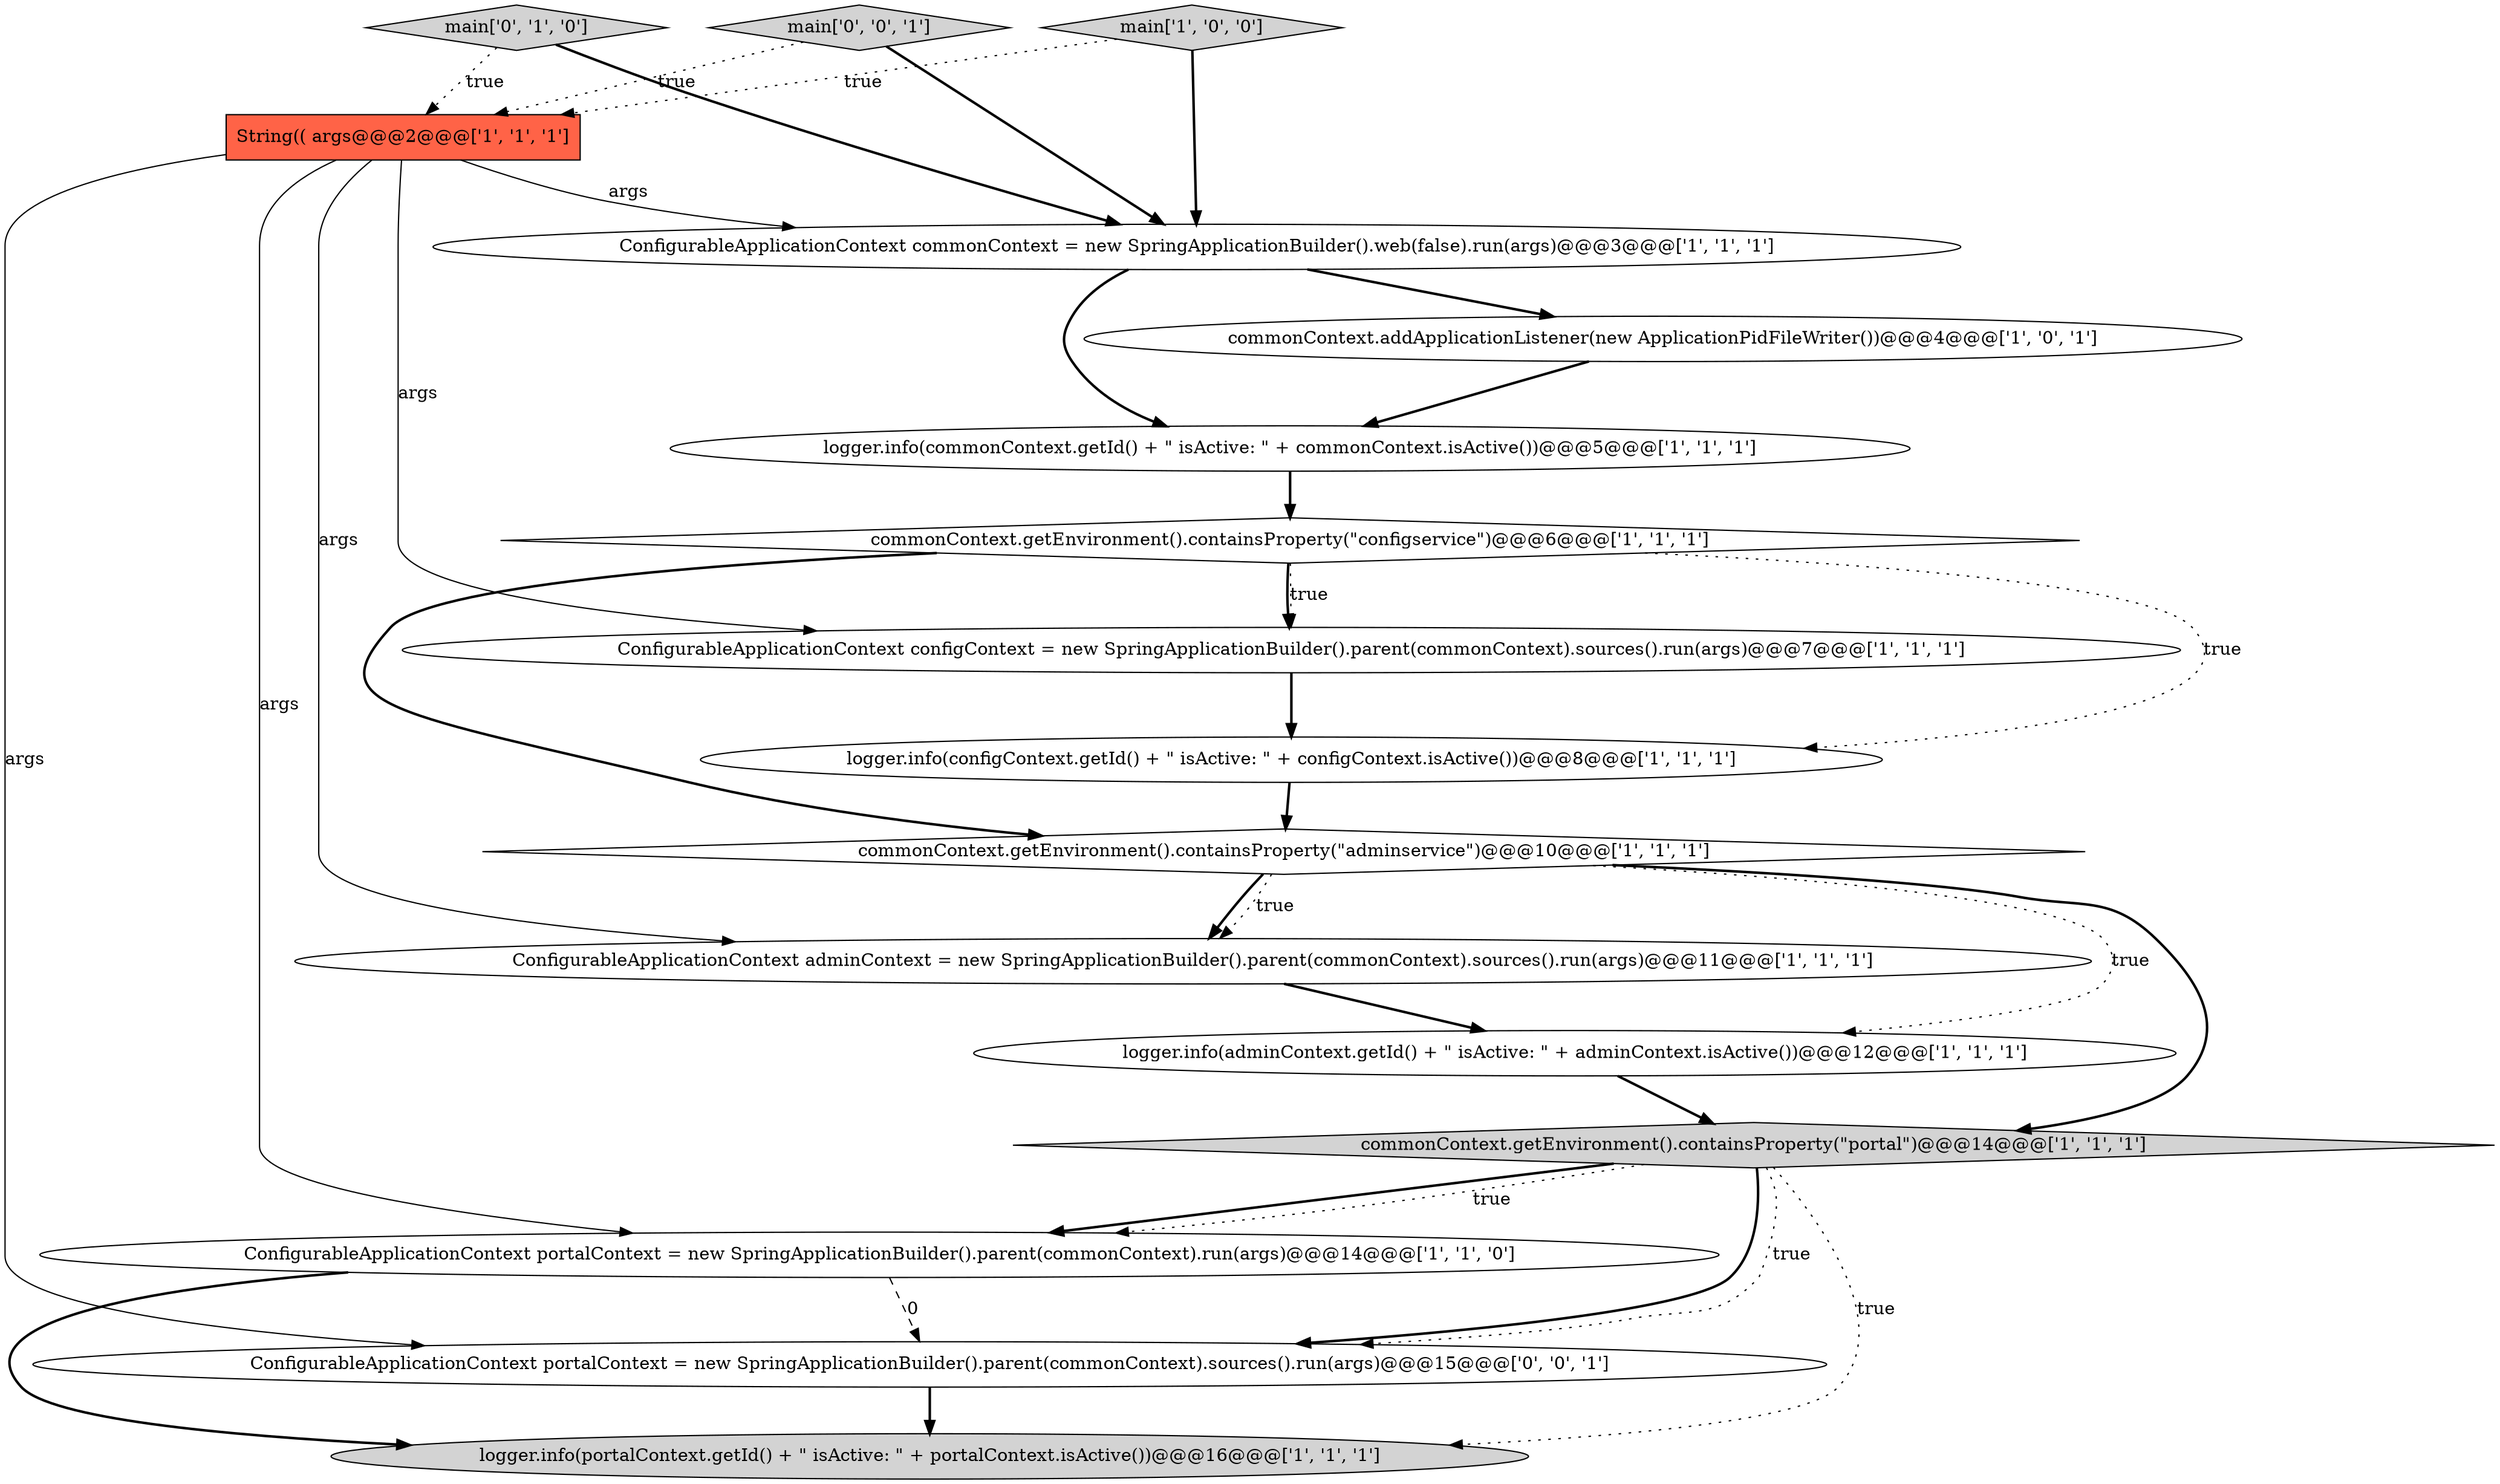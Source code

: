 digraph {
15 [style = filled, label = "main['0', '0', '1']", fillcolor = lightgray, shape = diamond image = "AAA0AAABBB3BBB"];
1 [style = filled, label = "ConfigurableApplicationContext adminContext = new SpringApplicationBuilder().parent(commonContext).sources().run(args)@@@11@@@['1', '1', '1']", fillcolor = white, shape = ellipse image = "AAA0AAABBB1BBB"];
4 [style = filled, label = "String(( args@@@2@@@['1', '1', '1']", fillcolor = tomato, shape = box image = "AAA0AAABBB1BBB"];
6 [style = filled, label = "logger.info(adminContext.getId() + \" isActive: \" + adminContext.isActive())@@@12@@@['1', '1', '1']", fillcolor = white, shape = ellipse image = "AAA0AAABBB1BBB"];
7 [style = filled, label = "commonContext.addApplicationListener(new ApplicationPidFileWriter())@@@4@@@['1', '0', '1']", fillcolor = white, shape = ellipse image = "AAA0AAABBB1BBB"];
10 [style = filled, label = "main['1', '0', '0']", fillcolor = lightgray, shape = diamond image = "AAA0AAABBB1BBB"];
5 [style = filled, label = "ConfigurableApplicationContext portalContext = new SpringApplicationBuilder().parent(commonContext).run(args)@@@14@@@['1', '1', '0']", fillcolor = white, shape = ellipse image = "AAA0AAABBB1BBB"];
0 [style = filled, label = "logger.info(commonContext.getId() + \" isActive: \" + commonContext.isActive())@@@5@@@['1', '1', '1']", fillcolor = white, shape = ellipse image = "AAA0AAABBB1BBB"];
14 [style = filled, label = "main['0', '1', '0']", fillcolor = lightgray, shape = diamond image = "AAA0AAABBB2BBB"];
16 [style = filled, label = "ConfigurableApplicationContext portalContext = new SpringApplicationBuilder().parent(commonContext).sources().run(args)@@@15@@@['0', '0', '1']", fillcolor = white, shape = ellipse image = "AAA0AAABBB3BBB"];
9 [style = filled, label = "logger.info(configContext.getId() + \" isActive: \" + configContext.isActive())@@@8@@@['1', '1', '1']", fillcolor = white, shape = ellipse image = "AAA0AAABBB1BBB"];
12 [style = filled, label = "ConfigurableApplicationContext commonContext = new SpringApplicationBuilder().web(false).run(args)@@@3@@@['1', '1', '1']", fillcolor = white, shape = ellipse image = "AAA0AAABBB1BBB"];
3 [style = filled, label = "commonContext.getEnvironment().containsProperty(\"portal\")@@@14@@@['1', '1', '1']", fillcolor = lightgray, shape = diamond image = "AAA0AAABBB1BBB"];
2 [style = filled, label = "commonContext.getEnvironment().containsProperty(\"configservice\")@@@6@@@['1', '1', '1']", fillcolor = white, shape = diamond image = "AAA0AAABBB1BBB"];
8 [style = filled, label = "logger.info(portalContext.getId() + \" isActive: \" + portalContext.isActive())@@@16@@@['1', '1', '1']", fillcolor = lightgray, shape = ellipse image = "AAA0AAABBB1BBB"];
11 [style = filled, label = "commonContext.getEnvironment().containsProperty(\"adminservice\")@@@10@@@['1', '1', '1']", fillcolor = white, shape = diamond image = "AAA0AAABBB1BBB"];
13 [style = filled, label = "ConfigurableApplicationContext configContext = new SpringApplicationBuilder().parent(commonContext).sources().run(args)@@@7@@@['1', '1', '1']", fillcolor = white, shape = ellipse image = "AAA0AAABBB1BBB"];
6->3 [style = bold, label=""];
5->8 [style = bold, label=""];
4->16 [style = solid, label="args"];
9->11 [style = bold, label=""];
16->8 [style = bold, label=""];
11->1 [style = bold, label=""];
11->1 [style = dotted, label="true"];
4->1 [style = solid, label="args"];
4->12 [style = solid, label="args"];
0->2 [style = bold, label=""];
7->0 [style = bold, label=""];
3->16 [style = bold, label=""];
12->0 [style = bold, label=""];
4->13 [style = solid, label="args"];
12->7 [style = bold, label=""];
15->4 [style = dotted, label="true"];
2->13 [style = bold, label=""];
5->16 [style = dashed, label="0"];
3->5 [style = bold, label=""];
1->6 [style = bold, label=""];
3->5 [style = dotted, label="true"];
2->9 [style = dotted, label="true"];
4->5 [style = solid, label="args"];
11->3 [style = bold, label=""];
10->12 [style = bold, label=""];
11->6 [style = dotted, label="true"];
14->12 [style = bold, label=""];
15->12 [style = bold, label=""];
13->9 [style = bold, label=""];
10->4 [style = dotted, label="true"];
3->16 [style = dotted, label="true"];
14->4 [style = dotted, label="true"];
3->8 [style = dotted, label="true"];
2->11 [style = bold, label=""];
2->13 [style = dotted, label="true"];
}
